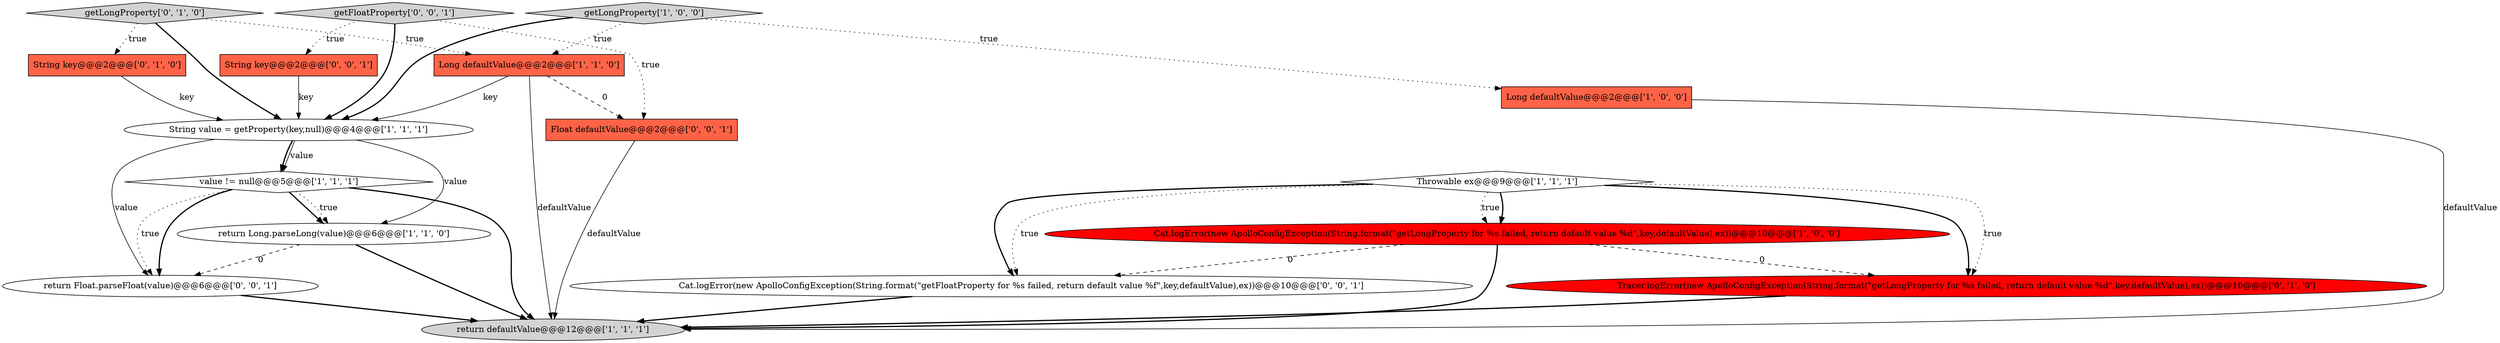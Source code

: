 digraph {
8 [style = filled, label = "return defaultValue@@@12@@@['1', '1', '1']", fillcolor = lightgray, shape = ellipse image = "AAA0AAABBB1BBB"];
6 [style = filled, label = "return Long.parseLong(value)@@@6@@@['1', '1', '0']", fillcolor = white, shape = ellipse image = "AAA0AAABBB1BBB"];
0 [style = filled, label = "value != null@@@5@@@['1', '1', '1']", fillcolor = white, shape = diamond image = "AAA0AAABBB1BBB"];
14 [style = filled, label = "getFloatProperty['0', '0', '1']", fillcolor = lightgray, shape = diamond image = "AAA0AAABBB3BBB"];
15 [style = filled, label = "Float defaultValue@@@2@@@['0', '0', '1']", fillcolor = tomato, shape = box image = "AAA0AAABBB3BBB"];
2 [style = filled, label = "Long defaultValue@@@2@@@['1', '0', '0']", fillcolor = tomato, shape = box image = "AAA0AAABBB1BBB"];
7 [style = filled, label = "Long defaultValue@@@2@@@['1', '1', '0']", fillcolor = tomato, shape = box image = "AAA0AAABBB1BBB"];
11 [style = filled, label = "Tracer.logError(new ApolloConfigException(String.format(\"getLongProperty for %s failed, return default value %d\",key,defaultValue),ex))@@@10@@@['0', '1', '0']", fillcolor = red, shape = ellipse image = "AAA1AAABBB2BBB"];
3 [style = filled, label = "Cat.logError(new ApolloConfigException(String.format(\"getLongProperty for %s failed, return default value %d\",key,defaultValue),ex))@@@10@@@['1', '0', '0']", fillcolor = red, shape = ellipse image = "AAA1AAABBB1BBB"];
9 [style = filled, label = "String key@@@2@@@['0', '1', '0']", fillcolor = tomato, shape = box image = "AAA0AAABBB2BBB"];
16 [style = filled, label = "return Float.parseFloat(value)@@@6@@@['0', '0', '1']", fillcolor = white, shape = ellipse image = "AAA0AAABBB3BBB"];
10 [style = filled, label = "getLongProperty['0', '1', '0']", fillcolor = lightgray, shape = diamond image = "AAA0AAABBB2BBB"];
5 [style = filled, label = "String value = getProperty(key,null)@@@4@@@['1', '1', '1']", fillcolor = white, shape = ellipse image = "AAA0AAABBB1BBB"];
13 [style = filled, label = "Cat.logError(new ApolloConfigException(String.format(\"getFloatProperty for %s failed, return default value %f\",key,defaultValue),ex))@@@10@@@['0', '0', '1']", fillcolor = white, shape = ellipse image = "AAA0AAABBB3BBB"];
4 [style = filled, label = "Throwable ex@@@9@@@['1', '1', '1']", fillcolor = white, shape = diamond image = "AAA0AAABBB1BBB"];
1 [style = filled, label = "getLongProperty['1', '0', '0']", fillcolor = lightgray, shape = diamond image = "AAA0AAABBB1BBB"];
12 [style = filled, label = "String key@@@2@@@['0', '0', '1']", fillcolor = tomato, shape = box image = "AAA0AAABBB3BBB"];
1->5 [style = bold, label=""];
4->3 [style = bold, label=""];
0->16 [style = bold, label=""];
9->5 [style = solid, label="key"];
14->12 [style = dotted, label="true"];
16->8 [style = bold, label=""];
0->6 [style = bold, label=""];
4->13 [style = bold, label=""];
4->11 [style = dotted, label="true"];
5->6 [style = solid, label="value"];
5->16 [style = solid, label="value"];
5->0 [style = solid, label="value"];
0->6 [style = dotted, label="true"];
10->9 [style = dotted, label="true"];
3->13 [style = dashed, label="0"];
2->8 [style = solid, label="defaultValue"];
1->7 [style = dotted, label="true"];
4->13 [style = dotted, label="true"];
14->15 [style = dotted, label="true"];
6->16 [style = dashed, label="0"];
4->3 [style = dotted, label="true"];
10->5 [style = bold, label=""];
5->0 [style = bold, label=""];
7->5 [style = solid, label="key"];
3->8 [style = bold, label=""];
6->8 [style = bold, label=""];
15->8 [style = solid, label="defaultValue"];
0->8 [style = bold, label=""];
7->15 [style = dashed, label="0"];
11->8 [style = bold, label=""];
0->16 [style = dotted, label="true"];
13->8 [style = bold, label=""];
1->2 [style = dotted, label="true"];
4->11 [style = bold, label=""];
7->8 [style = solid, label="defaultValue"];
10->7 [style = dotted, label="true"];
12->5 [style = solid, label="key"];
3->11 [style = dashed, label="0"];
14->5 [style = bold, label=""];
}
